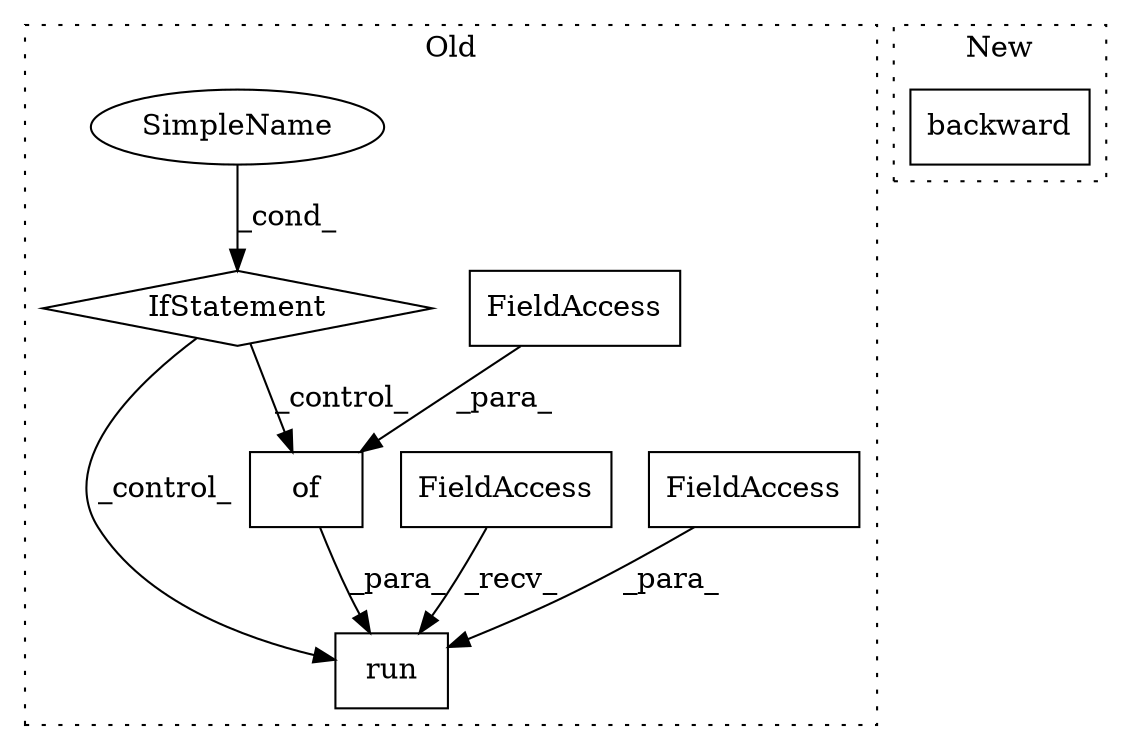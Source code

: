 digraph G {
subgraph cluster0 {
1 [label="of" a="32" s="2359,2428" l="3,1" shape="box"];
3 [label="run" a="32" s="2339,2429" l="4,1" shape="box"];
4 [label="FieldAccess" a="22" s="2343" l="11" shape="box"];
5 [label="FieldAccess" a="22" s="2328" l="10" shape="box"];
6 [label="FieldAccess" a="22" s="2385" l="15" shape="box"];
7 [label="IfStatement" a="25" s="1338,1392" l="4,2" shape="diamond"];
8 [label="SimpleName" a="42" s="" l="" shape="ellipse"];
label = "Old";
style="dotted";
}
subgraph cluster1 {
2 [label="backward" a="32" s="2333" l="10" shape="box"];
label = "New";
style="dotted";
}
1 -> 3 [label="_para_"];
4 -> 3 [label="_para_"];
5 -> 3 [label="_recv_"];
6 -> 1 [label="_para_"];
7 -> 1 [label="_control_"];
7 -> 3 [label="_control_"];
8 -> 7 [label="_cond_"];
}